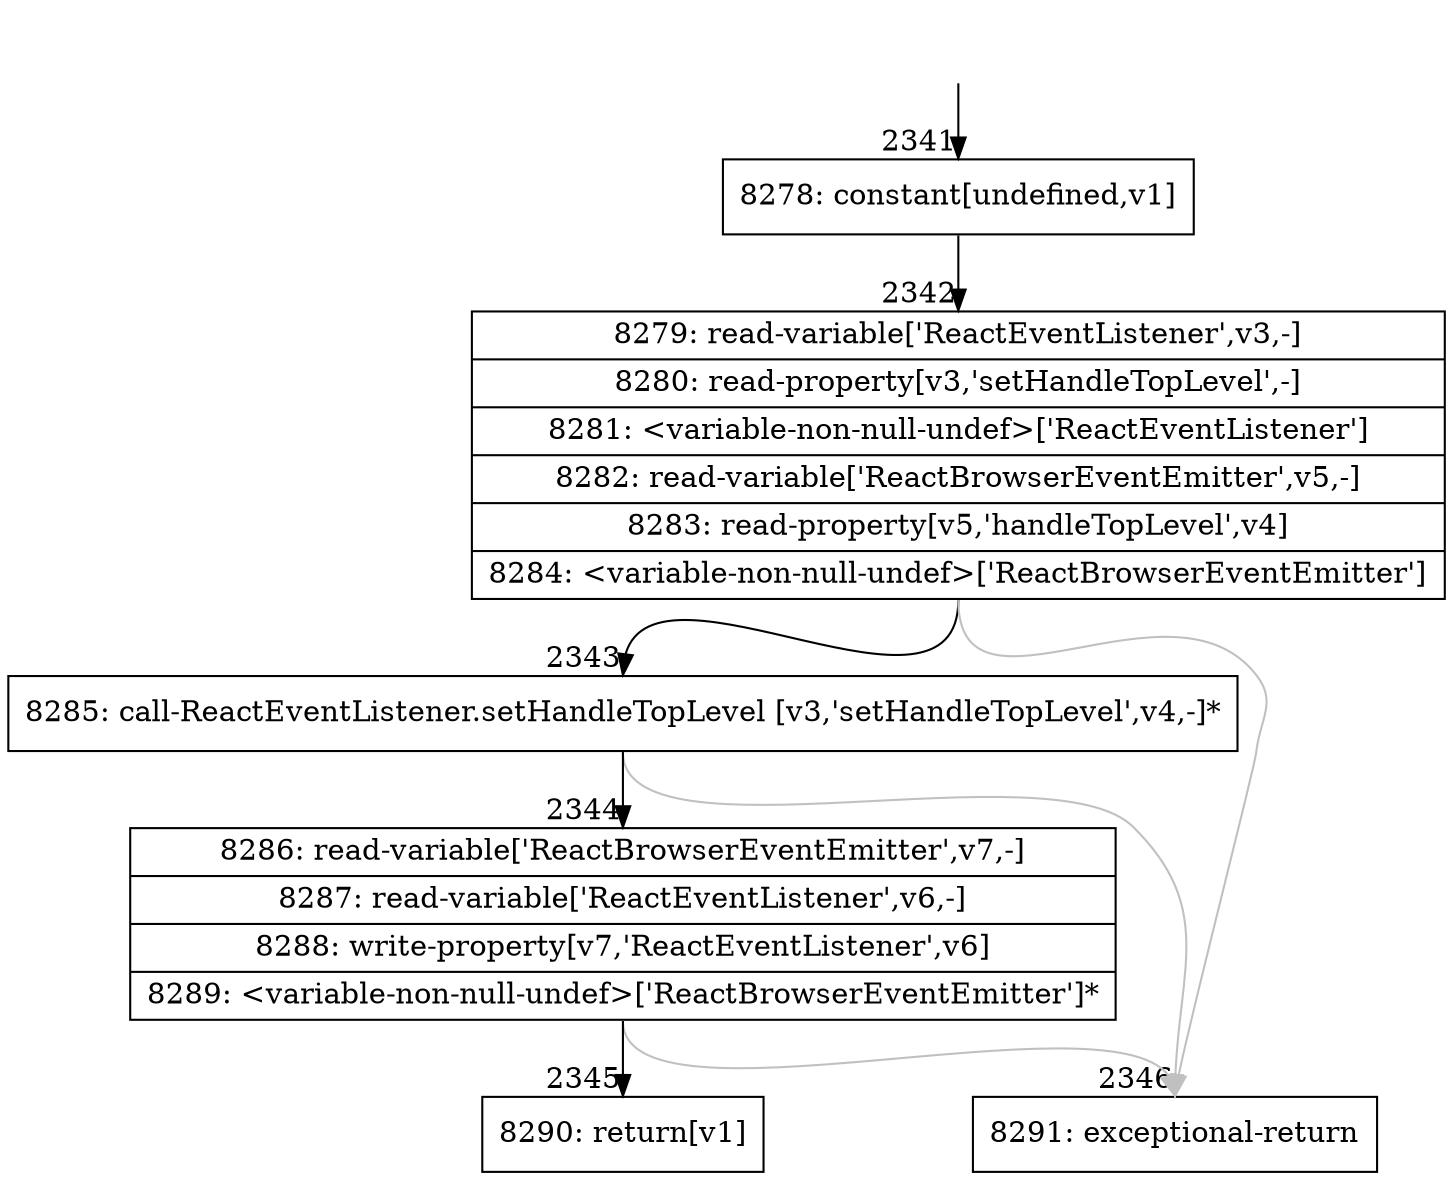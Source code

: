 digraph {
rankdir="TD"
BB_entry172[shape=none,label=""];
BB_entry172 -> BB2341 [tailport=s, headport=n, headlabel="    2341"]
BB2341 [shape=record label="{8278: constant[undefined,v1]}" ] 
BB2341 -> BB2342 [tailport=s, headport=n, headlabel="      2342"]
BB2342 [shape=record label="{8279: read-variable['ReactEventListener',v3,-]|8280: read-property[v3,'setHandleTopLevel',-]|8281: \<variable-non-null-undef\>['ReactEventListener']|8282: read-variable['ReactBrowserEventEmitter',v5,-]|8283: read-property[v5,'handleTopLevel',v4]|8284: \<variable-non-null-undef\>['ReactBrowserEventEmitter']}" ] 
BB2342 -> BB2343 [tailport=s, headport=n, headlabel="      2343"]
BB2342 -> BB2346 [tailport=s, headport=n, color=gray, headlabel="      2346"]
BB2343 [shape=record label="{8285: call-ReactEventListener.setHandleTopLevel [v3,'setHandleTopLevel',v4,-]*}" ] 
BB2343 -> BB2344 [tailport=s, headport=n, headlabel="      2344"]
BB2343 -> BB2346 [tailport=s, headport=n, color=gray]
BB2344 [shape=record label="{8286: read-variable['ReactBrowserEventEmitter',v7,-]|8287: read-variable['ReactEventListener',v6,-]|8288: write-property[v7,'ReactEventListener',v6]|8289: \<variable-non-null-undef\>['ReactBrowserEventEmitter']*}" ] 
BB2344 -> BB2345 [tailport=s, headport=n, headlabel="      2345"]
BB2344 -> BB2346 [tailport=s, headport=n, color=gray]
BB2345 [shape=record label="{8290: return[v1]}" ] 
BB2346 [shape=record label="{8291: exceptional-return}" ] 
//#$~ 4519
}
